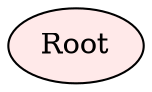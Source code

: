 digraph {
node [style="filled", shape="ellipse", fillcolor="invis", fontcolor="black"];
0 [label="Root"fillcolor="#FFE9E9"];
}